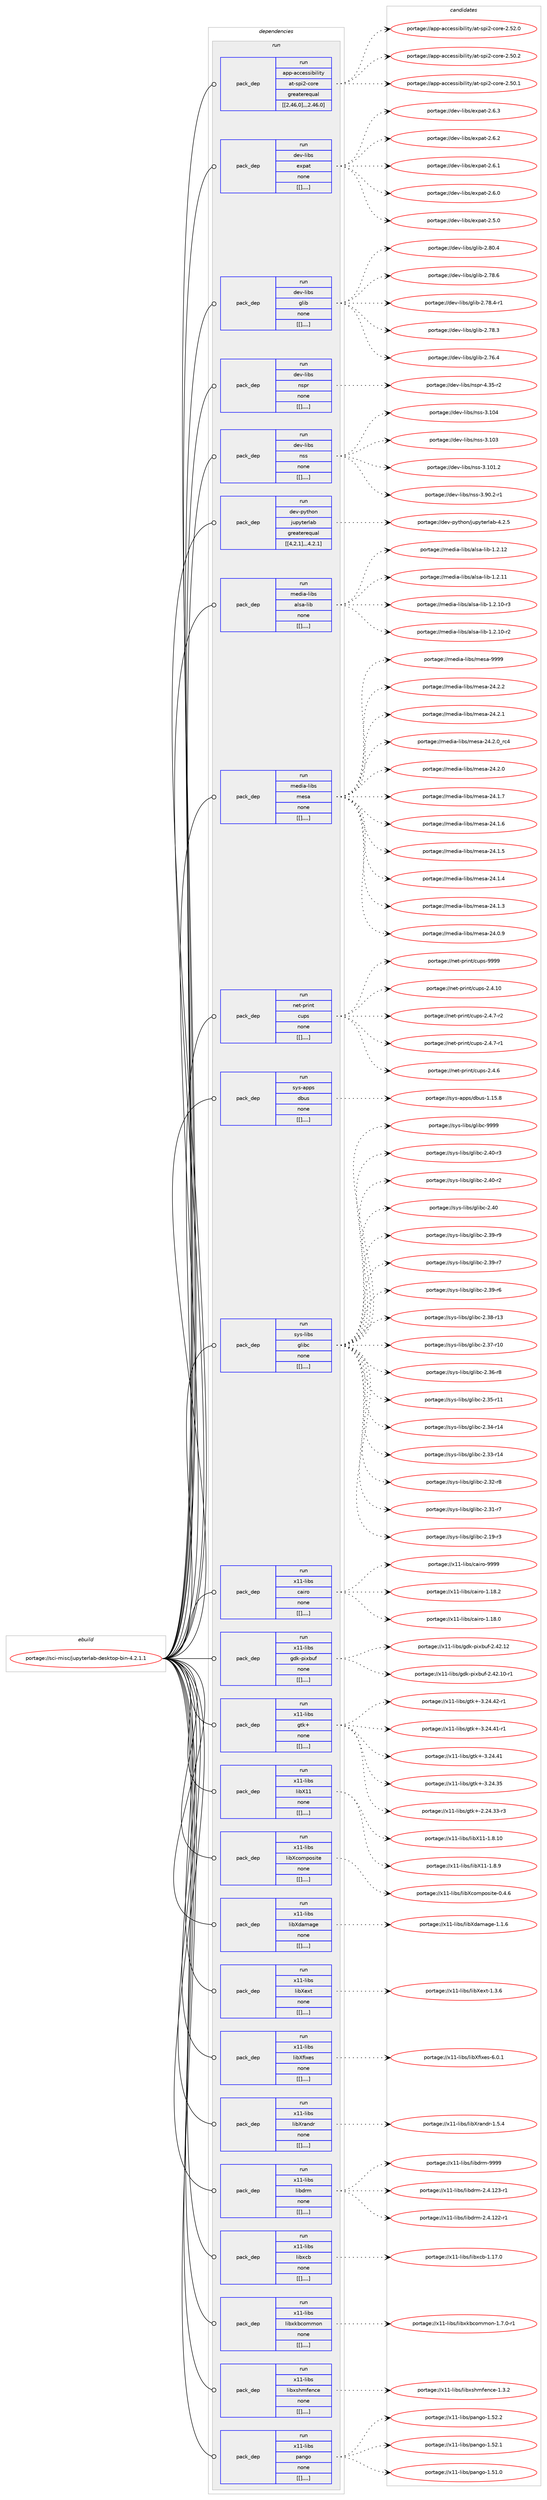 digraph prolog {

# *************
# Graph options
# *************

newrank=true;
concentrate=true;
compound=true;
graph [rankdir=LR,fontname=Helvetica,fontsize=10,ranksep=1.5];#, ranksep=2.5, nodesep=0.2];
edge  [arrowhead=vee];
node  [fontname=Helvetica,fontsize=10];

# **********
# The ebuild
# **********

subgraph cluster_leftcol {
color=gray;
label=<<i>ebuild</i>>;
id [label="portage://sci-misc/jupyterlab-desktop-bin-4.2.1.1", color=red, width=4, href="../sci-misc/jupyterlab-desktop-bin-4.2.1.1.svg"];
}

# ****************
# The dependencies
# ****************

subgraph cluster_midcol {
color=gray;
label=<<i>dependencies</i>>;
subgraph cluster_compile {
fillcolor="#eeeeee";
style=filled;
label=<<i>compile</i>>;
}
subgraph cluster_compileandrun {
fillcolor="#eeeeee";
style=filled;
label=<<i>compile and run</i>>;
}
subgraph cluster_run {
fillcolor="#eeeeee";
style=filled;
label=<<i>run</i>>;
subgraph pack310637 {
dependency426491 [label=<<TABLE BORDER="0" CELLBORDER="1" CELLSPACING="0" CELLPADDING="4" WIDTH="220"><TR><TD ROWSPAN="6" CELLPADDING="30">pack_dep</TD></TR><TR><TD WIDTH="110">run</TD></TR><TR><TD>app-accessibility</TD></TR><TR><TD>at-spi2-core</TD></TR><TR><TD>greaterequal</TD></TR><TR><TD>[[2,46,0],,,2.46.0]</TD></TR></TABLE>>, shape=none, color=blue];
}
id:e -> dependency426491:w [weight=20,style="solid",arrowhead="odot"];
subgraph pack310638 {
dependency426492 [label=<<TABLE BORDER="0" CELLBORDER="1" CELLSPACING="0" CELLPADDING="4" WIDTH="220"><TR><TD ROWSPAN="6" CELLPADDING="30">pack_dep</TD></TR><TR><TD WIDTH="110">run</TD></TR><TR><TD>dev-libs</TD></TR><TR><TD>expat</TD></TR><TR><TD>none</TD></TR><TR><TD>[[],,,,]</TD></TR></TABLE>>, shape=none, color=blue];
}
id:e -> dependency426492:w [weight=20,style="solid",arrowhead="odot"];
subgraph pack310639 {
dependency426493 [label=<<TABLE BORDER="0" CELLBORDER="1" CELLSPACING="0" CELLPADDING="4" WIDTH="220"><TR><TD ROWSPAN="6" CELLPADDING="30">pack_dep</TD></TR><TR><TD WIDTH="110">run</TD></TR><TR><TD>dev-libs</TD></TR><TR><TD>glib</TD></TR><TR><TD>none</TD></TR><TR><TD>[[],,,,]</TD></TR></TABLE>>, shape=none, color=blue];
}
id:e -> dependency426493:w [weight=20,style="solid",arrowhead="odot"];
subgraph pack310640 {
dependency426494 [label=<<TABLE BORDER="0" CELLBORDER="1" CELLSPACING="0" CELLPADDING="4" WIDTH="220"><TR><TD ROWSPAN="6" CELLPADDING="30">pack_dep</TD></TR><TR><TD WIDTH="110">run</TD></TR><TR><TD>dev-libs</TD></TR><TR><TD>nspr</TD></TR><TR><TD>none</TD></TR><TR><TD>[[],,,,]</TD></TR></TABLE>>, shape=none, color=blue];
}
id:e -> dependency426494:w [weight=20,style="solid",arrowhead="odot"];
subgraph pack310641 {
dependency426495 [label=<<TABLE BORDER="0" CELLBORDER="1" CELLSPACING="0" CELLPADDING="4" WIDTH="220"><TR><TD ROWSPAN="6" CELLPADDING="30">pack_dep</TD></TR><TR><TD WIDTH="110">run</TD></TR><TR><TD>dev-libs</TD></TR><TR><TD>nss</TD></TR><TR><TD>none</TD></TR><TR><TD>[[],,,,]</TD></TR></TABLE>>, shape=none, color=blue];
}
id:e -> dependency426495:w [weight=20,style="solid",arrowhead="odot"];
subgraph pack310642 {
dependency426496 [label=<<TABLE BORDER="0" CELLBORDER="1" CELLSPACING="0" CELLPADDING="4" WIDTH="220"><TR><TD ROWSPAN="6" CELLPADDING="30">pack_dep</TD></TR><TR><TD WIDTH="110">run</TD></TR><TR><TD>dev-python</TD></TR><TR><TD>jupyterlab</TD></TR><TR><TD>greaterequal</TD></TR><TR><TD>[[4,2,1],,,4.2.1]</TD></TR></TABLE>>, shape=none, color=blue];
}
id:e -> dependency426496:w [weight=20,style="solid",arrowhead="odot"];
subgraph pack310643 {
dependency426497 [label=<<TABLE BORDER="0" CELLBORDER="1" CELLSPACING="0" CELLPADDING="4" WIDTH="220"><TR><TD ROWSPAN="6" CELLPADDING="30">pack_dep</TD></TR><TR><TD WIDTH="110">run</TD></TR><TR><TD>media-libs</TD></TR><TR><TD>alsa-lib</TD></TR><TR><TD>none</TD></TR><TR><TD>[[],,,,]</TD></TR></TABLE>>, shape=none, color=blue];
}
id:e -> dependency426497:w [weight=20,style="solid",arrowhead="odot"];
subgraph pack310644 {
dependency426498 [label=<<TABLE BORDER="0" CELLBORDER="1" CELLSPACING="0" CELLPADDING="4" WIDTH="220"><TR><TD ROWSPAN="6" CELLPADDING="30">pack_dep</TD></TR><TR><TD WIDTH="110">run</TD></TR><TR><TD>media-libs</TD></TR><TR><TD>mesa</TD></TR><TR><TD>none</TD></TR><TR><TD>[[],,,,]</TD></TR></TABLE>>, shape=none, color=blue];
}
id:e -> dependency426498:w [weight=20,style="solid",arrowhead="odot"];
subgraph pack310645 {
dependency426499 [label=<<TABLE BORDER="0" CELLBORDER="1" CELLSPACING="0" CELLPADDING="4" WIDTH="220"><TR><TD ROWSPAN="6" CELLPADDING="30">pack_dep</TD></TR><TR><TD WIDTH="110">run</TD></TR><TR><TD>net-print</TD></TR><TR><TD>cups</TD></TR><TR><TD>none</TD></TR><TR><TD>[[],,,,]</TD></TR></TABLE>>, shape=none, color=blue];
}
id:e -> dependency426499:w [weight=20,style="solid",arrowhead="odot"];
subgraph pack310646 {
dependency426500 [label=<<TABLE BORDER="0" CELLBORDER="1" CELLSPACING="0" CELLPADDING="4" WIDTH="220"><TR><TD ROWSPAN="6" CELLPADDING="30">pack_dep</TD></TR><TR><TD WIDTH="110">run</TD></TR><TR><TD>sys-apps</TD></TR><TR><TD>dbus</TD></TR><TR><TD>none</TD></TR><TR><TD>[[],,,,]</TD></TR></TABLE>>, shape=none, color=blue];
}
id:e -> dependency426500:w [weight=20,style="solid",arrowhead="odot"];
subgraph pack310647 {
dependency426501 [label=<<TABLE BORDER="0" CELLBORDER="1" CELLSPACING="0" CELLPADDING="4" WIDTH="220"><TR><TD ROWSPAN="6" CELLPADDING="30">pack_dep</TD></TR><TR><TD WIDTH="110">run</TD></TR><TR><TD>sys-libs</TD></TR><TR><TD>glibc</TD></TR><TR><TD>none</TD></TR><TR><TD>[[],,,,]</TD></TR></TABLE>>, shape=none, color=blue];
}
id:e -> dependency426501:w [weight=20,style="solid",arrowhead="odot"];
subgraph pack310648 {
dependency426502 [label=<<TABLE BORDER="0" CELLBORDER="1" CELLSPACING="0" CELLPADDING="4" WIDTH="220"><TR><TD ROWSPAN="6" CELLPADDING="30">pack_dep</TD></TR><TR><TD WIDTH="110">run</TD></TR><TR><TD>x11-libs</TD></TR><TR><TD>cairo</TD></TR><TR><TD>none</TD></TR><TR><TD>[[],,,,]</TD></TR></TABLE>>, shape=none, color=blue];
}
id:e -> dependency426502:w [weight=20,style="solid",arrowhead="odot"];
subgraph pack310649 {
dependency426503 [label=<<TABLE BORDER="0" CELLBORDER="1" CELLSPACING="0" CELLPADDING="4" WIDTH="220"><TR><TD ROWSPAN="6" CELLPADDING="30">pack_dep</TD></TR><TR><TD WIDTH="110">run</TD></TR><TR><TD>x11-libs</TD></TR><TR><TD>gdk-pixbuf</TD></TR><TR><TD>none</TD></TR><TR><TD>[[],,,,]</TD></TR></TABLE>>, shape=none, color=blue];
}
id:e -> dependency426503:w [weight=20,style="solid",arrowhead="odot"];
subgraph pack310650 {
dependency426504 [label=<<TABLE BORDER="0" CELLBORDER="1" CELLSPACING="0" CELLPADDING="4" WIDTH="220"><TR><TD ROWSPAN="6" CELLPADDING="30">pack_dep</TD></TR><TR><TD WIDTH="110">run</TD></TR><TR><TD>x11-libs</TD></TR><TR><TD>gtk+</TD></TR><TR><TD>none</TD></TR><TR><TD>[[],,,,]</TD></TR></TABLE>>, shape=none, color=blue];
}
id:e -> dependency426504:w [weight=20,style="solid",arrowhead="odot"];
subgraph pack310651 {
dependency426505 [label=<<TABLE BORDER="0" CELLBORDER="1" CELLSPACING="0" CELLPADDING="4" WIDTH="220"><TR><TD ROWSPAN="6" CELLPADDING="30">pack_dep</TD></TR><TR><TD WIDTH="110">run</TD></TR><TR><TD>x11-libs</TD></TR><TR><TD>libX11</TD></TR><TR><TD>none</TD></TR><TR><TD>[[],,,,]</TD></TR></TABLE>>, shape=none, color=blue];
}
id:e -> dependency426505:w [weight=20,style="solid",arrowhead="odot"];
subgraph pack310652 {
dependency426506 [label=<<TABLE BORDER="0" CELLBORDER="1" CELLSPACING="0" CELLPADDING="4" WIDTH="220"><TR><TD ROWSPAN="6" CELLPADDING="30">pack_dep</TD></TR><TR><TD WIDTH="110">run</TD></TR><TR><TD>x11-libs</TD></TR><TR><TD>libXcomposite</TD></TR><TR><TD>none</TD></TR><TR><TD>[[],,,,]</TD></TR></TABLE>>, shape=none, color=blue];
}
id:e -> dependency426506:w [weight=20,style="solid",arrowhead="odot"];
subgraph pack310653 {
dependency426507 [label=<<TABLE BORDER="0" CELLBORDER="1" CELLSPACING="0" CELLPADDING="4" WIDTH="220"><TR><TD ROWSPAN="6" CELLPADDING="30">pack_dep</TD></TR><TR><TD WIDTH="110">run</TD></TR><TR><TD>x11-libs</TD></TR><TR><TD>libXdamage</TD></TR><TR><TD>none</TD></TR><TR><TD>[[],,,,]</TD></TR></TABLE>>, shape=none, color=blue];
}
id:e -> dependency426507:w [weight=20,style="solid",arrowhead="odot"];
subgraph pack310654 {
dependency426508 [label=<<TABLE BORDER="0" CELLBORDER="1" CELLSPACING="0" CELLPADDING="4" WIDTH="220"><TR><TD ROWSPAN="6" CELLPADDING="30">pack_dep</TD></TR><TR><TD WIDTH="110">run</TD></TR><TR><TD>x11-libs</TD></TR><TR><TD>libXext</TD></TR><TR><TD>none</TD></TR><TR><TD>[[],,,,]</TD></TR></TABLE>>, shape=none, color=blue];
}
id:e -> dependency426508:w [weight=20,style="solid",arrowhead="odot"];
subgraph pack310655 {
dependency426509 [label=<<TABLE BORDER="0" CELLBORDER="1" CELLSPACING="0" CELLPADDING="4" WIDTH="220"><TR><TD ROWSPAN="6" CELLPADDING="30">pack_dep</TD></TR><TR><TD WIDTH="110">run</TD></TR><TR><TD>x11-libs</TD></TR><TR><TD>libXfixes</TD></TR><TR><TD>none</TD></TR><TR><TD>[[],,,,]</TD></TR></TABLE>>, shape=none, color=blue];
}
id:e -> dependency426509:w [weight=20,style="solid",arrowhead="odot"];
subgraph pack310656 {
dependency426510 [label=<<TABLE BORDER="0" CELLBORDER="1" CELLSPACING="0" CELLPADDING="4" WIDTH="220"><TR><TD ROWSPAN="6" CELLPADDING="30">pack_dep</TD></TR><TR><TD WIDTH="110">run</TD></TR><TR><TD>x11-libs</TD></TR><TR><TD>libXrandr</TD></TR><TR><TD>none</TD></TR><TR><TD>[[],,,,]</TD></TR></TABLE>>, shape=none, color=blue];
}
id:e -> dependency426510:w [weight=20,style="solid",arrowhead="odot"];
subgraph pack310657 {
dependency426511 [label=<<TABLE BORDER="0" CELLBORDER="1" CELLSPACING="0" CELLPADDING="4" WIDTH="220"><TR><TD ROWSPAN="6" CELLPADDING="30">pack_dep</TD></TR><TR><TD WIDTH="110">run</TD></TR><TR><TD>x11-libs</TD></TR><TR><TD>libdrm</TD></TR><TR><TD>none</TD></TR><TR><TD>[[],,,,]</TD></TR></TABLE>>, shape=none, color=blue];
}
id:e -> dependency426511:w [weight=20,style="solid",arrowhead="odot"];
subgraph pack310658 {
dependency426512 [label=<<TABLE BORDER="0" CELLBORDER="1" CELLSPACING="0" CELLPADDING="4" WIDTH="220"><TR><TD ROWSPAN="6" CELLPADDING="30">pack_dep</TD></TR><TR><TD WIDTH="110">run</TD></TR><TR><TD>x11-libs</TD></TR><TR><TD>libxcb</TD></TR><TR><TD>none</TD></TR><TR><TD>[[],,,,]</TD></TR></TABLE>>, shape=none, color=blue];
}
id:e -> dependency426512:w [weight=20,style="solid",arrowhead="odot"];
subgraph pack310659 {
dependency426513 [label=<<TABLE BORDER="0" CELLBORDER="1" CELLSPACING="0" CELLPADDING="4" WIDTH="220"><TR><TD ROWSPAN="6" CELLPADDING="30">pack_dep</TD></TR><TR><TD WIDTH="110">run</TD></TR><TR><TD>x11-libs</TD></TR><TR><TD>libxkbcommon</TD></TR><TR><TD>none</TD></TR><TR><TD>[[],,,,]</TD></TR></TABLE>>, shape=none, color=blue];
}
id:e -> dependency426513:w [weight=20,style="solid",arrowhead="odot"];
subgraph pack310660 {
dependency426514 [label=<<TABLE BORDER="0" CELLBORDER="1" CELLSPACING="0" CELLPADDING="4" WIDTH="220"><TR><TD ROWSPAN="6" CELLPADDING="30">pack_dep</TD></TR><TR><TD WIDTH="110">run</TD></TR><TR><TD>x11-libs</TD></TR><TR><TD>libxshmfence</TD></TR><TR><TD>none</TD></TR><TR><TD>[[],,,,]</TD></TR></TABLE>>, shape=none, color=blue];
}
id:e -> dependency426514:w [weight=20,style="solid",arrowhead="odot"];
subgraph pack310661 {
dependency426515 [label=<<TABLE BORDER="0" CELLBORDER="1" CELLSPACING="0" CELLPADDING="4" WIDTH="220"><TR><TD ROWSPAN="6" CELLPADDING="30">pack_dep</TD></TR><TR><TD WIDTH="110">run</TD></TR><TR><TD>x11-libs</TD></TR><TR><TD>pango</TD></TR><TR><TD>none</TD></TR><TR><TD>[[],,,,]</TD></TR></TABLE>>, shape=none, color=blue];
}
id:e -> dependency426515:w [weight=20,style="solid",arrowhead="odot"];
}
}

# **************
# The candidates
# **************

subgraph cluster_choices {
rank=same;
color=gray;
label=<<i>candidates</i>>;

subgraph choice310637 {
color=black;
nodesep=1;
choice97112112459799991011151151059810510810511612147971164511511210550459911111410145504653504648 [label="portage://app-accessibility/at-spi2-core-2.52.0", color=red, width=4,href="../app-accessibility/at-spi2-core-2.52.0.svg"];
choice97112112459799991011151151059810510810511612147971164511511210550459911111410145504653484650 [label="portage://app-accessibility/at-spi2-core-2.50.2", color=red, width=4,href="../app-accessibility/at-spi2-core-2.50.2.svg"];
choice97112112459799991011151151059810510810511612147971164511511210550459911111410145504653484649 [label="portage://app-accessibility/at-spi2-core-2.50.1", color=red, width=4,href="../app-accessibility/at-spi2-core-2.50.1.svg"];
dependency426491:e -> choice97112112459799991011151151059810510810511612147971164511511210550459911111410145504653504648:w [style=dotted,weight="100"];
dependency426491:e -> choice97112112459799991011151151059810510810511612147971164511511210550459911111410145504653484650:w [style=dotted,weight="100"];
dependency426491:e -> choice97112112459799991011151151059810510810511612147971164511511210550459911111410145504653484649:w [style=dotted,weight="100"];
}
subgraph choice310638 {
color=black;
nodesep=1;
choice10010111845108105981154710112011297116455046544651 [label="portage://dev-libs/expat-2.6.3", color=red, width=4,href="../dev-libs/expat-2.6.3.svg"];
choice10010111845108105981154710112011297116455046544650 [label="portage://dev-libs/expat-2.6.2", color=red, width=4,href="../dev-libs/expat-2.6.2.svg"];
choice10010111845108105981154710112011297116455046544649 [label="portage://dev-libs/expat-2.6.1", color=red, width=4,href="../dev-libs/expat-2.6.1.svg"];
choice10010111845108105981154710112011297116455046544648 [label="portage://dev-libs/expat-2.6.0", color=red, width=4,href="../dev-libs/expat-2.6.0.svg"];
choice10010111845108105981154710112011297116455046534648 [label="portage://dev-libs/expat-2.5.0", color=red, width=4,href="../dev-libs/expat-2.5.0.svg"];
dependency426492:e -> choice10010111845108105981154710112011297116455046544651:w [style=dotted,weight="100"];
dependency426492:e -> choice10010111845108105981154710112011297116455046544650:w [style=dotted,weight="100"];
dependency426492:e -> choice10010111845108105981154710112011297116455046544649:w [style=dotted,weight="100"];
dependency426492:e -> choice10010111845108105981154710112011297116455046544648:w [style=dotted,weight="100"];
dependency426492:e -> choice10010111845108105981154710112011297116455046534648:w [style=dotted,weight="100"];
}
subgraph choice310639 {
color=black;
nodesep=1;
choice1001011184510810598115471031081059845504656484652 [label="portage://dev-libs/glib-2.80.4", color=red, width=4,href="../dev-libs/glib-2.80.4.svg"];
choice1001011184510810598115471031081059845504655564654 [label="portage://dev-libs/glib-2.78.6", color=red, width=4,href="../dev-libs/glib-2.78.6.svg"];
choice10010111845108105981154710310810598455046555646524511449 [label="portage://dev-libs/glib-2.78.4-r1", color=red, width=4,href="../dev-libs/glib-2.78.4-r1.svg"];
choice1001011184510810598115471031081059845504655564651 [label="portage://dev-libs/glib-2.78.3", color=red, width=4,href="../dev-libs/glib-2.78.3.svg"];
choice1001011184510810598115471031081059845504655544652 [label="portage://dev-libs/glib-2.76.4", color=red, width=4,href="../dev-libs/glib-2.76.4.svg"];
dependency426493:e -> choice1001011184510810598115471031081059845504656484652:w [style=dotted,weight="100"];
dependency426493:e -> choice1001011184510810598115471031081059845504655564654:w [style=dotted,weight="100"];
dependency426493:e -> choice10010111845108105981154710310810598455046555646524511449:w [style=dotted,weight="100"];
dependency426493:e -> choice1001011184510810598115471031081059845504655564651:w [style=dotted,weight="100"];
dependency426493:e -> choice1001011184510810598115471031081059845504655544652:w [style=dotted,weight="100"];
}
subgraph choice310640 {
color=black;
nodesep=1;
choice10010111845108105981154711011511211445524651534511450 [label="portage://dev-libs/nspr-4.35-r2", color=red, width=4,href="../dev-libs/nspr-4.35-r2.svg"];
dependency426494:e -> choice10010111845108105981154711011511211445524651534511450:w [style=dotted,weight="100"];
}
subgraph choice310641 {
color=black;
nodesep=1;
choice100101118451081059811547110115115455146494852 [label="portage://dev-libs/nss-3.104", color=red, width=4,href="../dev-libs/nss-3.104.svg"];
choice100101118451081059811547110115115455146494851 [label="portage://dev-libs/nss-3.103", color=red, width=4,href="../dev-libs/nss-3.103.svg"];
choice1001011184510810598115471101151154551464948494650 [label="portage://dev-libs/nss-3.101.2", color=red, width=4,href="../dev-libs/nss-3.101.2.svg"];
choice100101118451081059811547110115115455146574846504511449 [label="portage://dev-libs/nss-3.90.2-r1", color=red, width=4,href="../dev-libs/nss-3.90.2-r1.svg"];
dependency426495:e -> choice100101118451081059811547110115115455146494852:w [style=dotted,weight="100"];
dependency426495:e -> choice100101118451081059811547110115115455146494851:w [style=dotted,weight="100"];
dependency426495:e -> choice1001011184510810598115471101151154551464948494650:w [style=dotted,weight="100"];
dependency426495:e -> choice100101118451081059811547110115115455146574846504511449:w [style=dotted,weight="100"];
}
subgraph choice310642 {
color=black;
nodesep=1;
choice10010111845112121116104111110471061171121211161011141089798455246504653 [label="portage://dev-python/jupyterlab-4.2.5", color=red, width=4,href="../dev-python/jupyterlab-4.2.5.svg"];
dependency426496:e -> choice10010111845112121116104111110471061171121211161011141089798455246504653:w [style=dotted,weight="100"];
}
subgraph choice310643 {
color=black;
nodesep=1;
choice109101100105974510810598115479710811597451081059845494650464950 [label="portage://media-libs/alsa-lib-1.2.12", color=red, width=4,href="../media-libs/alsa-lib-1.2.12.svg"];
choice109101100105974510810598115479710811597451081059845494650464949 [label="portage://media-libs/alsa-lib-1.2.11", color=red, width=4,href="../media-libs/alsa-lib-1.2.11.svg"];
choice1091011001059745108105981154797108115974510810598454946504649484511451 [label="portage://media-libs/alsa-lib-1.2.10-r3", color=red, width=4,href="../media-libs/alsa-lib-1.2.10-r3.svg"];
choice1091011001059745108105981154797108115974510810598454946504649484511450 [label="portage://media-libs/alsa-lib-1.2.10-r2", color=red, width=4,href="../media-libs/alsa-lib-1.2.10-r2.svg"];
dependency426497:e -> choice109101100105974510810598115479710811597451081059845494650464950:w [style=dotted,weight="100"];
dependency426497:e -> choice109101100105974510810598115479710811597451081059845494650464949:w [style=dotted,weight="100"];
dependency426497:e -> choice1091011001059745108105981154797108115974510810598454946504649484511451:w [style=dotted,weight="100"];
dependency426497:e -> choice1091011001059745108105981154797108115974510810598454946504649484511450:w [style=dotted,weight="100"];
}
subgraph choice310644 {
color=black;
nodesep=1;
choice10910110010597451081059811547109101115974557575757 [label="portage://media-libs/mesa-9999", color=red, width=4,href="../media-libs/mesa-9999.svg"];
choice109101100105974510810598115471091011159745505246504650 [label="portage://media-libs/mesa-24.2.2", color=red, width=4,href="../media-libs/mesa-24.2.2.svg"];
choice109101100105974510810598115471091011159745505246504649 [label="portage://media-libs/mesa-24.2.1", color=red, width=4,href="../media-libs/mesa-24.2.1.svg"];
choice109101100105974510810598115471091011159745505246504648951149952 [label="portage://media-libs/mesa-24.2.0_rc4", color=red, width=4,href="../media-libs/mesa-24.2.0_rc4.svg"];
choice109101100105974510810598115471091011159745505246504648 [label="portage://media-libs/mesa-24.2.0", color=red, width=4,href="../media-libs/mesa-24.2.0.svg"];
choice109101100105974510810598115471091011159745505246494655 [label="portage://media-libs/mesa-24.1.7", color=red, width=4,href="../media-libs/mesa-24.1.7.svg"];
choice109101100105974510810598115471091011159745505246494654 [label="portage://media-libs/mesa-24.1.6", color=red, width=4,href="../media-libs/mesa-24.1.6.svg"];
choice109101100105974510810598115471091011159745505246494653 [label="portage://media-libs/mesa-24.1.5", color=red, width=4,href="../media-libs/mesa-24.1.5.svg"];
choice109101100105974510810598115471091011159745505246494652 [label="portage://media-libs/mesa-24.1.4", color=red, width=4,href="../media-libs/mesa-24.1.4.svg"];
choice109101100105974510810598115471091011159745505246494651 [label="portage://media-libs/mesa-24.1.3", color=red, width=4,href="../media-libs/mesa-24.1.3.svg"];
choice109101100105974510810598115471091011159745505246484657 [label="portage://media-libs/mesa-24.0.9", color=red, width=4,href="../media-libs/mesa-24.0.9.svg"];
dependency426498:e -> choice10910110010597451081059811547109101115974557575757:w [style=dotted,weight="100"];
dependency426498:e -> choice109101100105974510810598115471091011159745505246504650:w [style=dotted,weight="100"];
dependency426498:e -> choice109101100105974510810598115471091011159745505246504649:w [style=dotted,weight="100"];
dependency426498:e -> choice109101100105974510810598115471091011159745505246504648951149952:w [style=dotted,weight="100"];
dependency426498:e -> choice109101100105974510810598115471091011159745505246504648:w [style=dotted,weight="100"];
dependency426498:e -> choice109101100105974510810598115471091011159745505246494655:w [style=dotted,weight="100"];
dependency426498:e -> choice109101100105974510810598115471091011159745505246494654:w [style=dotted,weight="100"];
dependency426498:e -> choice109101100105974510810598115471091011159745505246494653:w [style=dotted,weight="100"];
dependency426498:e -> choice109101100105974510810598115471091011159745505246494652:w [style=dotted,weight="100"];
dependency426498:e -> choice109101100105974510810598115471091011159745505246494651:w [style=dotted,weight="100"];
dependency426498:e -> choice109101100105974510810598115471091011159745505246484657:w [style=dotted,weight="100"];
}
subgraph choice310645 {
color=black;
nodesep=1;
choice1101011164511211410511011647991171121154557575757 [label="portage://net-print/cups-9999", color=red, width=4,href="../net-print/cups-9999.svg"];
choice11010111645112114105110116479911711211545504652464948 [label="portage://net-print/cups-2.4.10", color=red, width=4,href="../net-print/cups-2.4.10.svg"];
choice1101011164511211410511011647991171121154550465246554511450 [label="portage://net-print/cups-2.4.7-r2", color=red, width=4,href="../net-print/cups-2.4.7-r2.svg"];
choice1101011164511211410511011647991171121154550465246554511449 [label="portage://net-print/cups-2.4.7-r1", color=red, width=4,href="../net-print/cups-2.4.7-r1.svg"];
choice110101116451121141051101164799117112115455046524654 [label="portage://net-print/cups-2.4.6", color=red, width=4,href="../net-print/cups-2.4.6.svg"];
dependency426499:e -> choice1101011164511211410511011647991171121154557575757:w [style=dotted,weight="100"];
dependency426499:e -> choice11010111645112114105110116479911711211545504652464948:w [style=dotted,weight="100"];
dependency426499:e -> choice1101011164511211410511011647991171121154550465246554511450:w [style=dotted,weight="100"];
dependency426499:e -> choice1101011164511211410511011647991171121154550465246554511449:w [style=dotted,weight="100"];
dependency426499:e -> choice110101116451121141051101164799117112115455046524654:w [style=dotted,weight="100"];
}
subgraph choice310646 {
color=black;
nodesep=1;
choice1151211154597112112115471009811711545494649534656 [label="portage://sys-apps/dbus-1.15.8", color=red, width=4,href="../sys-apps/dbus-1.15.8.svg"];
dependency426500:e -> choice1151211154597112112115471009811711545494649534656:w [style=dotted,weight="100"];
}
subgraph choice310647 {
color=black;
nodesep=1;
choice11512111545108105981154710310810598994557575757 [label="portage://sys-libs/glibc-9999", color=red, width=4,href="../sys-libs/glibc-9999.svg"];
choice115121115451081059811547103108105989945504652484511451 [label="portage://sys-libs/glibc-2.40-r3", color=red, width=4,href="../sys-libs/glibc-2.40-r3.svg"];
choice115121115451081059811547103108105989945504652484511450 [label="portage://sys-libs/glibc-2.40-r2", color=red, width=4,href="../sys-libs/glibc-2.40-r2.svg"];
choice11512111545108105981154710310810598994550465248 [label="portage://sys-libs/glibc-2.40", color=red, width=4,href="../sys-libs/glibc-2.40.svg"];
choice115121115451081059811547103108105989945504651574511457 [label="portage://sys-libs/glibc-2.39-r9", color=red, width=4,href="../sys-libs/glibc-2.39-r9.svg"];
choice115121115451081059811547103108105989945504651574511455 [label="portage://sys-libs/glibc-2.39-r7", color=red, width=4,href="../sys-libs/glibc-2.39-r7.svg"];
choice115121115451081059811547103108105989945504651574511454 [label="portage://sys-libs/glibc-2.39-r6", color=red, width=4,href="../sys-libs/glibc-2.39-r6.svg"];
choice11512111545108105981154710310810598994550465156451144951 [label="portage://sys-libs/glibc-2.38-r13", color=red, width=4,href="../sys-libs/glibc-2.38-r13.svg"];
choice11512111545108105981154710310810598994550465155451144948 [label="portage://sys-libs/glibc-2.37-r10", color=red, width=4,href="../sys-libs/glibc-2.37-r10.svg"];
choice115121115451081059811547103108105989945504651544511456 [label="portage://sys-libs/glibc-2.36-r8", color=red, width=4,href="../sys-libs/glibc-2.36-r8.svg"];
choice11512111545108105981154710310810598994550465153451144949 [label="portage://sys-libs/glibc-2.35-r11", color=red, width=4,href="../sys-libs/glibc-2.35-r11.svg"];
choice11512111545108105981154710310810598994550465152451144952 [label="portage://sys-libs/glibc-2.34-r14", color=red, width=4,href="../sys-libs/glibc-2.34-r14.svg"];
choice11512111545108105981154710310810598994550465151451144952 [label="portage://sys-libs/glibc-2.33-r14", color=red, width=4,href="../sys-libs/glibc-2.33-r14.svg"];
choice115121115451081059811547103108105989945504651504511456 [label="portage://sys-libs/glibc-2.32-r8", color=red, width=4,href="../sys-libs/glibc-2.32-r8.svg"];
choice115121115451081059811547103108105989945504651494511455 [label="portage://sys-libs/glibc-2.31-r7", color=red, width=4,href="../sys-libs/glibc-2.31-r7.svg"];
choice115121115451081059811547103108105989945504649574511451 [label="portage://sys-libs/glibc-2.19-r3", color=red, width=4,href="../sys-libs/glibc-2.19-r3.svg"];
dependency426501:e -> choice11512111545108105981154710310810598994557575757:w [style=dotted,weight="100"];
dependency426501:e -> choice115121115451081059811547103108105989945504652484511451:w [style=dotted,weight="100"];
dependency426501:e -> choice115121115451081059811547103108105989945504652484511450:w [style=dotted,weight="100"];
dependency426501:e -> choice11512111545108105981154710310810598994550465248:w [style=dotted,weight="100"];
dependency426501:e -> choice115121115451081059811547103108105989945504651574511457:w [style=dotted,weight="100"];
dependency426501:e -> choice115121115451081059811547103108105989945504651574511455:w [style=dotted,weight="100"];
dependency426501:e -> choice115121115451081059811547103108105989945504651574511454:w [style=dotted,weight="100"];
dependency426501:e -> choice11512111545108105981154710310810598994550465156451144951:w [style=dotted,weight="100"];
dependency426501:e -> choice11512111545108105981154710310810598994550465155451144948:w [style=dotted,weight="100"];
dependency426501:e -> choice115121115451081059811547103108105989945504651544511456:w [style=dotted,weight="100"];
dependency426501:e -> choice11512111545108105981154710310810598994550465153451144949:w [style=dotted,weight="100"];
dependency426501:e -> choice11512111545108105981154710310810598994550465152451144952:w [style=dotted,weight="100"];
dependency426501:e -> choice11512111545108105981154710310810598994550465151451144952:w [style=dotted,weight="100"];
dependency426501:e -> choice115121115451081059811547103108105989945504651504511456:w [style=dotted,weight="100"];
dependency426501:e -> choice115121115451081059811547103108105989945504651494511455:w [style=dotted,weight="100"];
dependency426501:e -> choice115121115451081059811547103108105989945504649574511451:w [style=dotted,weight="100"];
}
subgraph choice310648 {
color=black;
nodesep=1;
choice120494945108105981154799971051141114557575757 [label="portage://x11-libs/cairo-9999", color=red, width=4,href="../x11-libs/cairo-9999.svg"];
choice1204949451081059811547999710511411145494649564650 [label="portage://x11-libs/cairo-1.18.2", color=red, width=4,href="../x11-libs/cairo-1.18.2.svg"];
choice1204949451081059811547999710511411145494649564648 [label="portage://x11-libs/cairo-1.18.0", color=red, width=4,href="../x11-libs/cairo-1.18.0.svg"];
dependency426502:e -> choice120494945108105981154799971051141114557575757:w [style=dotted,weight="100"];
dependency426502:e -> choice1204949451081059811547999710511411145494649564650:w [style=dotted,weight="100"];
dependency426502:e -> choice1204949451081059811547999710511411145494649564648:w [style=dotted,weight="100"];
}
subgraph choice310649 {
color=black;
nodesep=1;
choice120494945108105981154710310010745112105120981171024550465250464950 [label="portage://x11-libs/gdk-pixbuf-2.42.12", color=red, width=4,href="../x11-libs/gdk-pixbuf-2.42.12.svg"];
choice1204949451081059811547103100107451121051209811710245504652504649484511449 [label="portage://x11-libs/gdk-pixbuf-2.42.10-r1", color=red, width=4,href="../x11-libs/gdk-pixbuf-2.42.10-r1.svg"];
dependency426503:e -> choice120494945108105981154710310010745112105120981171024550465250464950:w [style=dotted,weight="100"];
dependency426503:e -> choice1204949451081059811547103100107451121051209811710245504652504649484511449:w [style=dotted,weight="100"];
}
subgraph choice310650 {
color=black;
nodesep=1;
choice12049494510810598115471031161074345514650524652504511449 [label="portage://x11-libs/gtk+-3.24.42-r1", color=red, width=4,href="../x11-libs/gtk+-3.24.42-r1.svg"];
choice12049494510810598115471031161074345514650524652494511449 [label="portage://x11-libs/gtk+-3.24.41-r1", color=red, width=4,href="../x11-libs/gtk+-3.24.41-r1.svg"];
choice1204949451081059811547103116107434551465052465249 [label="portage://x11-libs/gtk+-3.24.41", color=red, width=4,href="../x11-libs/gtk+-3.24.41.svg"];
choice1204949451081059811547103116107434551465052465153 [label="portage://x11-libs/gtk+-3.24.35", color=red, width=4,href="../x11-libs/gtk+-3.24.35.svg"];
choice12049494510810598115471031161074345504650524651514511451 [label="portage://x11-libs/gtk+-2.24.33-r3", color=red, width=4,href="../x11-libs/gtk+-2.24.33-r3.svg"];
dependency426504:e -> choice12049494510810598115471031161074345514650524652504511449:w [style=dotted,weight="100"];
dependency426504:e -> choice12049494510810598115471031161074345514650524652494511449:w [style=dotted,weight="100"];
dependency426504:e -> choice1204949451081059811547103116107434551465052465249:w [style=dotted,weight="100"];
dependency426504:e -> choice1204949451081059811547103116107434551465052465153:w [style=dotted,weight="100"];
dependency426504:e -> choice12049494510810598115471031161074345504650524651514511451:w [style=dotted,weight="100"];
}
subgraph choice310651 {
color=black;
nodesep=1;
choice12049494510810598115471081059888494945494656464948 [label="portage://x11-libs/libX11-1.8.10", color=red, width=4,href="../x11-libs/libX11-1.8.10.svg"];
choice120494945108105981154710810598884949454946564657 [label="portage://x11-libs/libX11-1.8.9", color=red, width=4,href="../x11-libs/libX11-1.8.9.svg"];
dependency426505:e -> choice12049494510810598115471081059888494945494656464948:w [style=dotted,weight="100"];
dependency426505:e -> choice120494945108105981154710810598884949454946564657:w [style=dotted,weight="100"];
}
subgraph choice310652 {
color=black;
nodesep=1;
choice1204949451081059811547108105988899111109112111115105116101454846524654 [label="portage://x11-libs/libXcomposite-0.4.6", color=red, width=4,href="../x11-libs/libXcomposite-0.4.6.svg"];
dependency426506:e -> choice1204949451081059811547108105988899111109112111115105116101454846524654:w [style=dotted,weight="100"];
}
subgraph choice310653 {
color=black;
nodesep=1;
choice120494945108105981154710810598881009710997103101454946494654 [label="portage://x11-libs/libXdamage-1.1.6", color=red, width=4,href="../x11-libs/libXdamage-1.1.6.svg"];
dependency426507:e -> choice120494945108105981154710810598881009710997103101454946494654:w [style=dotted,weight="100"];
}
subgraph choice310654 {
color=black;
nodesep=1;
choice12049494510810598115471081059888101120116454946514654 [label="portage://x11-libs/libXext-1.3.6", color=red, width=4,href="../x11-libs/libXext-1.3.6.svg"];
dependency426508:e -> choice12049494510810598115471081059888101120116454946514654:w [style=dotted,weight="100"];
}
subgraph choice310655 {
color=black;
nodesep=1;
choice12049494510810598115471081059888102105120101115455446484649 [label="portage://x11-libs/libXfixes-6.0.1", color=red, width=4,href="../x11-libs/libXfixes-6.0.1.svg"];
dependency426509:e -> choice12049494510810598115471081059888102105120101115455446484649:w [style=dotted,weight="100"];
}
subgraph choice310656 {
color=black;
nodesep=1;
choice1204949451081059811547108105988811497110100114454946534652 [label="portage://x11-libs/libXrandr-1.5.4", color=red, width=4,href="../x11-libs/libXrandr-1.5.4.svg"];
dependency426510:e -> choice1204949451081059811547108105988811497110100114454946534652:w [style=dotted,weight="100"];
}
subgraph choice310657 {
color=black;
nodesep=1;
choice1204949451081059811547108105981001141094557575757 [label="portage://x11-libs/libdrm-9999", color=red, width=4,href="../x11-libs/libdrm-9999.svg"];
choice12049494510810598115471081059810011410945504652464950514511449 [label="portage://x11-libs/libdrm-2.4.123-r1", color=red, width=4,href="../x11-libs/libdrm-2.4.123-r1.svg"];
choice12049494510810598115471081059810011410945504652464950504511449 [label="portage://x11-libs/libdrm-2.4.122-r1", color=red, width=4,href="../x11-libs/libdrm-2.4.122-r1.svg"];
dependency426511:e -> choice1204949451081059811547108105981001141094557575757:w [style=dotted,weight="100"];
dependency426511:e -> choice12049494510810598115471081059810011410945504652464950514511449:w [style=dotted,weight="100"];
dependency426511:e -> choice12049494510810598115471081059810011410945504652464950504511449:w [style=dotted,weight="100"];
}
subgraph choice310658 {
color=black;
nodesep=1;
choice120494945108105981154710810598120999845494649554648 [label="portage://x11-libs/libxcb-1.17.0", color=red, width=4,href="../x11-libs/libxcb-1.17.0.svg"];
dependency426512:e -> choice120494945108105981154710810598120999845494649554648:w [style=dotted,weight="100"];
}
subgraph choice310659 {
color=black;
nodesep=1;
choice12049494510810598115471081059812010798991111091091111104549465546484511449 [label="portage://x11-libs/libxkbcommon-1.7.0-r1", color=red, width=4,href="../x11-libs/libxkbcommon-1.7.0-r1.svg"];
dependency426513:e -> choice12049494510810598115471081059812010798991111091091111104549465546484511449:w [style=dotted,weight="100"];
}
subgraph choice310660 {
color=black;
nodesep=1;
choice12049494510810598115471081059812011510410910210111099101454946514650 [label="portage://x11-libs/libxshmfence-1.3.2", color=red, width=4,href="../x11-libs/libxshmfence-1.3.2.svg"];
dependency426514:e -> choice12049494510810598115471081059812011510410910210111099101454946514650:w [style=dotted,weight="100"];
}
subgraph choice310661 {
color=black;
nodesep=1;
choice12049494510810598115471129711010311145494653504650 [label="portage://x11-libs/pango-1.52.2", color=red, width=4,href="../x11-libs/pango-1.52.2.svg"];
choice12049494510810598115471129711010311145494653504649 [label="portage://x11-libs/pango-1.52.1", color=red, width=4,href="../x11-libs/pango-1.52.1.svg"];
choice12049494510810598115471129711010311145494653494648 [label="portage://x11-libs/pango-1.51.0", color=red, width=4,href="../x11-libs/pango-1.51.0.svg"];
dependency426515:e -> choice12049494510810598115471129711010311145494653504650:w [style=dotted,weight="100"];
dependency426515:e -> choice12049494510810598115471129711010311145494653504649:w [style=dotted,weight="100"];
dependency426515:e -> choice12049494510810598115471129711010311145494653494648:w [style=dotted,weight="100"];
}
}

}
